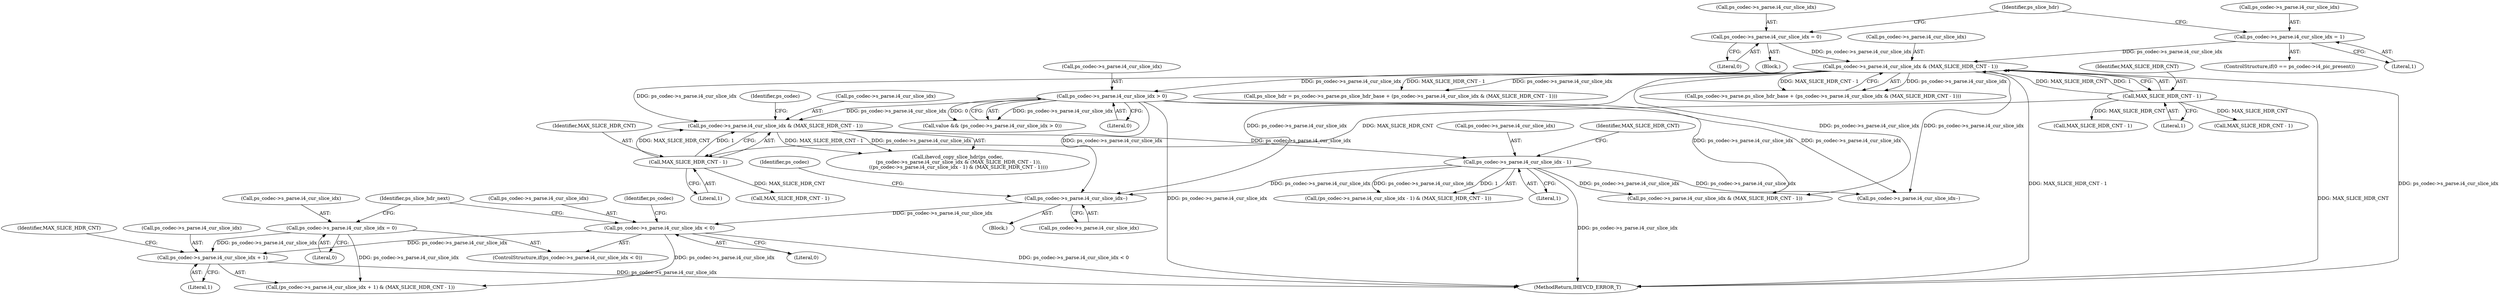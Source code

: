 digraph "0_Android_7c9be319a279654e55a6d757265f88c61a16a4d5@pointer" {
"1001796" [label="(Call,ps_codec->s_parse.i4_cur_slice_idx + 1)"];
"1001780" [label="(Call,ps_codec->s_parse.i4_cur_slice_idx = 0)"];
"1001773" [label="(Call,ps_codec->s_parse.i4_cur_slice_idx < 0)"];
"1001766" [label="(Call,ps_codec->s_parse.i4_cur_slice_idx--)"];
"1000436" [label="(Call,ps_codec->s_parse.i4_cur_slice_idx > 0)"];
"1000411" [label="(Call,ps_codec->s_parse.i4_cur_slice_idx & (MAX_SLICE_HDR_CNT - 1))"];
"1000396" [label="(Call,ps_codec->s_parse.i4_cur_slice_idx = 1)"];
"1000381" [label="(Call,ps_codec->s_parse.i4_cur_slice_idx = 0)"];
"1000417" [label="(Call,MAX_SLICE_HDR_CNT - 1)"];
"1000456" [label="(Call,ps_codec->s_parse.i4_cur_slice_idx - 1)"];
"1000446" [label="(Call,ps_codec->s_parse.i4_cur_slice_idx & (MAX_SLICE_HDR_CNT - 1))"];
"1000452" [label="(Call,MAX_SLICE_HDR_CNT - 1)"];
"1000442" [label="(Literal,0)"];
"1000452" [label="(Call,MAX_SLICE_HDR_CNT - 1)"];
"1000390" [label="(ControlStructure,if(0 == ps_codec->i4_pic_present))"];
"1000411" [label="(Call,ps_codec->s_parse.i4_cur_slice_idx & (MAX_SLICE_HDR_CNT - 1))"];
"1001779" [label="(Literal,0)"];
"1000444" [label="(Call,ihevcd_copy_slice_hdr(ps_codec,\n (ps_codec->s_parse.i4_cur_slice_idx & (MAX_SLICE_HDR_CNT - 1)),\n ((ps_codec->s_parse.i4_cur_slice_idx - 1) & (MAX_SLICE_HDR_CNT - 1))))"];
"1001796" [label="(Call,ps_codec->s_parse.i4_cur_slice_idx + 1)"];
"1000412" [label="(Call,ps_codec->s_parse.i4_cur_slice_idx)"];
"1000457" [label="(Call,ps_codec->s_parse.i4_cur_slice_idx)"];
"1001802" [label="(Literal,1)"];
"1001776" [label="(Identifier,ps_codec)"];
"1000404" [label="(Identifier,ps_slice_hdr)"];
"1000381" [label="(Call,ps_codec->s_parse.i4_cur_slice_idx = 0)"];
"1002533" [label="(Call,MAX_SLICE_HDR_CNT - 1)"];
"1001767" [label="(Call,ps_codec->s_parse.i4_cur_slice_idx)"];
"1000459" [label="(Identifier,ps_codec)"];
"1000454" [label="(Literal,1)"];
"1001780" [label="(Call,ps_codec->s_parse.i4_cur_slice_idx = 0)"];
"1002527" [label="(Call,ps_codec->s_parse.i4_cur_slice_idx & (MAX_SLICE_HDR_CNT - 1))"];
"1000419" [label="(Literal,1)"];
"1000382" [label="(Call,ps_codec->s_parse.i4_cur_slice_idx)"];
"1001804" [label="(Identifier,MAX_SLICE_HDR_CNT)"];
"1000446" [label="(Call,ps_codec->s_parse.i4_cur_slice_idx & (MAX_SLICE_HDR_CNT - 1))"];
"1000380" [label="(Block,)"];
"1000403" [label="(Call,ps_slice_hdr = ps_codec->s_parse.ps_slice_hdr_base + (ps_codec->s_parse.i4_cur_slice_idx & (MAX_SLICE_HDR_CNT - 1)))"];
"1000456" [label="(Call,ps_codec->s_parse.i4_cur_slice_idx - 1)"];
"1001772" [label="(ControlStructure,if(ps_codec->s_parse.i4_cur_slice_idx < 0))"];
"1000387" [label="(Literal,0)"];
"1001773" [label="(Call,ps_codec->s_parse.i4_cur_slice_idx < 0)"];
"1000397" [label="(Call,ps_codec->s_parse.i4_cur_slice_idx)"];
"1001803" [label="(Call,MAX_SLICE_HDR_CNT - 1)"];
"1001786" [label="(Literal,0)"];
"1000447" [label="(Call,ps_codec->s_parse.i4_cur_slice_idx)"];
"1000418" [label="(Identifier,MAX_SLICE_HDR_CNT)"];
"1000462" [label="(Literal,1)"];
"1001788" [label="(Identifier,ps_slice_hdr_next)"];
"1001783" [label="(Identifier,ps_codec)"];
"1001774" [label="(Call,ps_codec->s_parse.i4_cur_slice_idx)"];
"1002661" [label="(MethodReturn,IHEVCD_ERROR_T)"];
"1001759" [label="(Block,)"];
"1001781" [label="(Call,ps_codec->s_parse.i4_cur_slice_idx)"];
"1002638" [label="(Call,ps_codec->s_parse.i4_cur_slice_idx--)"];
"1000405" [label="(Call,ps_codec->s_parse.ps_slice_hdr_base + (ps_codec->s_parse.i4_cur_slice_idx & (MAX_SLICE_HDR_CNT - 1)))"];
"1000396" [label="(Call,ps_codec->s_parse.i4_cur_slice_idx = 1)"];
"1001766" [label="(Call,ps_codec->s_parse.i4_cur_slice_idx--)"];
"1001795" [label="(Call,(ps_codec->s_parse.i4_cur_slice_idx + 1) & (MAX_SLICE_HDR_CNT - 1))"];
"1001797" [label="(Call,ps_codec->s_parse.i4_cur_slice_idx)"];
"1000417" [label="(Call,MAX_SLICE_HDR_CNT - 1)"];
"1000455" [label="(Call,(ps_codec->s_parse.i4_cur_slice_idx - 1) & (MAX_SLICE_HDR_CNT - 1))"];
"1000453" [label="(Identifier,MAX_SLICE_HDR_CNT)"];
"1000437" [label="(Call,ps_codec->s_parse.i4_cur_slice_idx)"];
"1000436" [label="(Call,ps_codec->s_parse.i4_cur_slice_idx > 0)"];
"1000464" [label="(Identifier,MAX_SLICE_HDR_CNT)"];
"1000463" [label="(Call,MAX_SLICE_HDR_CNT - 1)"];
"1000434" [label="(Call,value && (ps_codec->s_parse.i4_cur_slice_idx > 0))"];
"1000402" [label="(Literal,1)"];
"1001796" -> "1001795"  [label="AST: "];
"1001796" -> "1001802"  [label="CFG: "];
"1001797" -> "1001796"  [label="AST: "];
"1001802" -> "1001796"  [label="AST: "];
"1001804" -> "1001796"  [label="CFG: "];
"1001796" -> "1002661"  [label="DDG: ps_codec->s_parse.i4_cur_slice_idx"];
"1001780" -> "1001796"  [label="DDG: ps_codec->s_parse.i4_cur_slice_idx"];
"1001773" -> "1001796"  [label="DDG: ps_codec->s_parse.i4_cur_slice_idx"];
"1001780" -> "1001772"  [label="AST: "];
"1001780" -> "1001786"  [label="CFG: "];
"1001781" -> "1001780"  [label="AST: "];
"1001786" -> "1001780"  [label="AST: "];
"1001788" -> "1001780"  [label="CFG: "];
"1001780" -> "1001795"  [label="DDG: ps_codec->s_parse.i4_cur_slice_idx"];
"1001773" -> "1001772"  [label="AST: "];
"1001773" -> "1001779"  [label="CFG: "];
"1001774" -> "1001773"  [label="AST: "];
"1001779" -> "1001773"  [label="AST: "];
"1001783" -> "1001773"  [label="CFG: "];
"1001788" -> "1001773"  [label="CFG: "];
"1001773" -> "1002661"  [label="DDG: ps_codec->s_parse.i4_cur_slice_idx < 0"];
"1001766" -> "1001773"  [label="DDG: ps_codec->s_parse.i4_cur_slice_idx"];
"1001773" -> "1001795"  [label="DDG: ps_codec->s_parse.i4_cur_slice_idx"];
"1001766" -> "1001759"  [label="AST: "];
"1001766" -> "1001767"  [label="CFG: "];
"1001767" -> "1001766"  [label="AST: "];
"1001776" -> "1001766"  [label="CFG: "];
"1000436" -> "1001766"  [label="DDG: ps_codec->s_parse.i4_cur_slice_idx"];
"1000456" -> "1001766"  [label="DDG: ps_codec->s_parse.i4_cur_slice_idx"];
"1000411" -> "1001766"  [label="DDG: ps_codec->s_parse.i4_cur_slice_idx"];
"1000436" -> "1000434"  [label="AST: "];
"1000436" -> "1000442"  [label="CFG: "];
"1000437" -> "1000436"  [label="AST: "];
"1000442" -> "1000436"  [label="AST: "];
"1000434" -> "1000436"  [label="CFG: "];
"1000436" -> "1002661"  [label="DDG: ps_codec->s_parse.i4_cur_slice_idx"];
"1000436" -> "1000434"  [label="DDG: ps_codec->s_parse.i4_cur_slice_idx"];
"1000436" -> "1000434"  [label="DDG: 0"];
"1000411" -> "1000436"  [label="DDG: ps_codec->s_parse.i4_cur_slice_idx"];
"1000436" -> "1000446"  [label="DDG: ps_codec->s_parse.i4_cur_slice_idx"];
"1000436" -> "1002527"  [label="DDG: ps_codec->s_parse.i4_cur_slice_idx"];
"1000436" -> "1002638"  [label="DDG: ps_codec->s_parse.i4_cur_slice_idx"];
"1000411" -> "1000405"  [label="AST: "];
"1000411" -> "1000417"  [label="CFG: "];
"1000412" -> "1000411"  [label="AST: "];
"1000417" -> "1000411"  [label="AST: "];
"1000405" -> "1000411"  [label="CFG: "];
"1000411" -> "1002661"  [label="DDG: ps_codec->s_parse.i4_cur_slice_idx"];
"1000411" -> "1002661"  [label="DDG: MAX_SLICE_HDR_CNT - 1"];
"1000411" -> "1000403"  [label="DDG: ps_codec->s_parse.i4_cur_slice_idx"];
"1000411" -> "1000403"  [label="DDG: MAX_SLICE_HDR_CNT - 1"];
"1000411" -> "1000405"  [label="DDG: ps_codec->s_parse.i4_cur_slice_idx"];
"1000411" -> "1000405"  [label="DDG: MAX_SLICE_HDR_CNT - 1"];
"1000396" -> "1000411"  [label="DDG: ps_codec->s_parse.i4_cur_slice_idx"];
"1000381" -> "1000411"  [label="DDG: ps_codec->s_parse.i4_cur_slice_idx"];
"1000417" -> "1000411"  [label="DDG: MAX_SLICE_HDR_CNT"];
"1000417" -> "1000411"  [label="DDG: 1"];
"1000411" -> "1000446"  [label="DDG: ps_codec->s_parse.i4_cur_slice_idx"];
"1000411" -> "1002527"  [label="DDG: ps_codec->s_parse.i4_cur_slice_idx"];
"1000411" -> "1002638"  [label="DDG: ps_codec->s_parse.i4_cur_slice_idx"];
"1000396" -> "1000390"  [label="AST: "];
"1000396" -> "1000402"  [label="CFG: "];
"1000397" -> "1000396"  [label="AST: "];
"1000402" -> "1000396"  [label="AST: "];
"1000404" -> "1000396"  [label="CFG: "];
"1000381" -> "1000380"  [label="AST: "];
"1000381" -> "1000387"  [label="CFG: "];
"1000382" -> "1000381"  [label="AST: "];
"1000387" -> "1000381"  [label="AST: "];
"1000404" -> "1000381"  [label="CFG: "];
"1000417" -> "1000419"  [label="CFG: "];
"1000418" -> "1000417"  [label="AST: "];
"1000419" -> "1000417"  [label="AST: "];
"1000417" -> "1002661"  [label="DDG: MAX_SLICE_HDR_CNT"];
"1000417" -> "1000452"  [label="DDG: MAX_SLICE_HDR_CNT"];
"1000417" -> "1001803"  [label="DDG: MAX_SLICE_HDR_CNT"];
"1000417" -> "1002533"  [label="DDG: MAX_SLICE_HDR_CNT"];
"1000456" -> "1000455"  [label="AST: "];
"1000456" -> "1000462"  [label="CFG: "];
"1000457" -> "1000456"  [label="AST: "];
"1000462" -> "1000456"  [label="AST: "];
"1000464" -> "1000456"  [label="CFG: "];
"1000456" -> "1002661"  [label="DDG: ps_codec->s_parse.i4_cur_slice_idx"];
"1000456" -> "1000455"  [label="DDG: ps_codec->s_parse.i4_cur_slice_idx"];
"1000456" -> "1000455"  [label="DDG: 1"];
"1000446" -> "1000456"  [label="DDG: ps_codec->s_parse.i4_cur_slice_idx"];
"1000456" -> "1002527"  [label="DDG: ps_codec->s_parse.i4_cur_slice_idx"];
"1000456" -> "1002638"  [label="DDG: ps_codec->s_parse.i4_cur_slice_idx"];
"1000446" -> "1000444"  [label="AST: "];
"1000446" -> "1000452"  [label="CFG: "];
"1000447" -> "1000446"  [label="AST: "];
"1000452" -> "1000446"  [label="AST: "];
"1000459" -> "1000446"  [label="CFG: "];
"1000446" -> "1000444"  [label="DDG: ps_codec->s_parse.i4_cur_slice_idx"];
"1000446" -> "1000444"  [label="DDG: MAX_SLICE_HDR_CNT - 1"];
"1000452" -> "1000446"  [label="DDG: MAX_SLICE_HDR_CNT"];
"1000452" -> "1000446"  [label="DDG: 1"];
"1000452" -> "1000454"  [label="CFG: "];
"1000453" -> "1000452"  [label="AST: "];
"1000454" -> "1000452"  [label="AST: "];
"1000452" -> "1000463"  [label="DDG: MAX_SLICE_HDR_CNT"];
}
